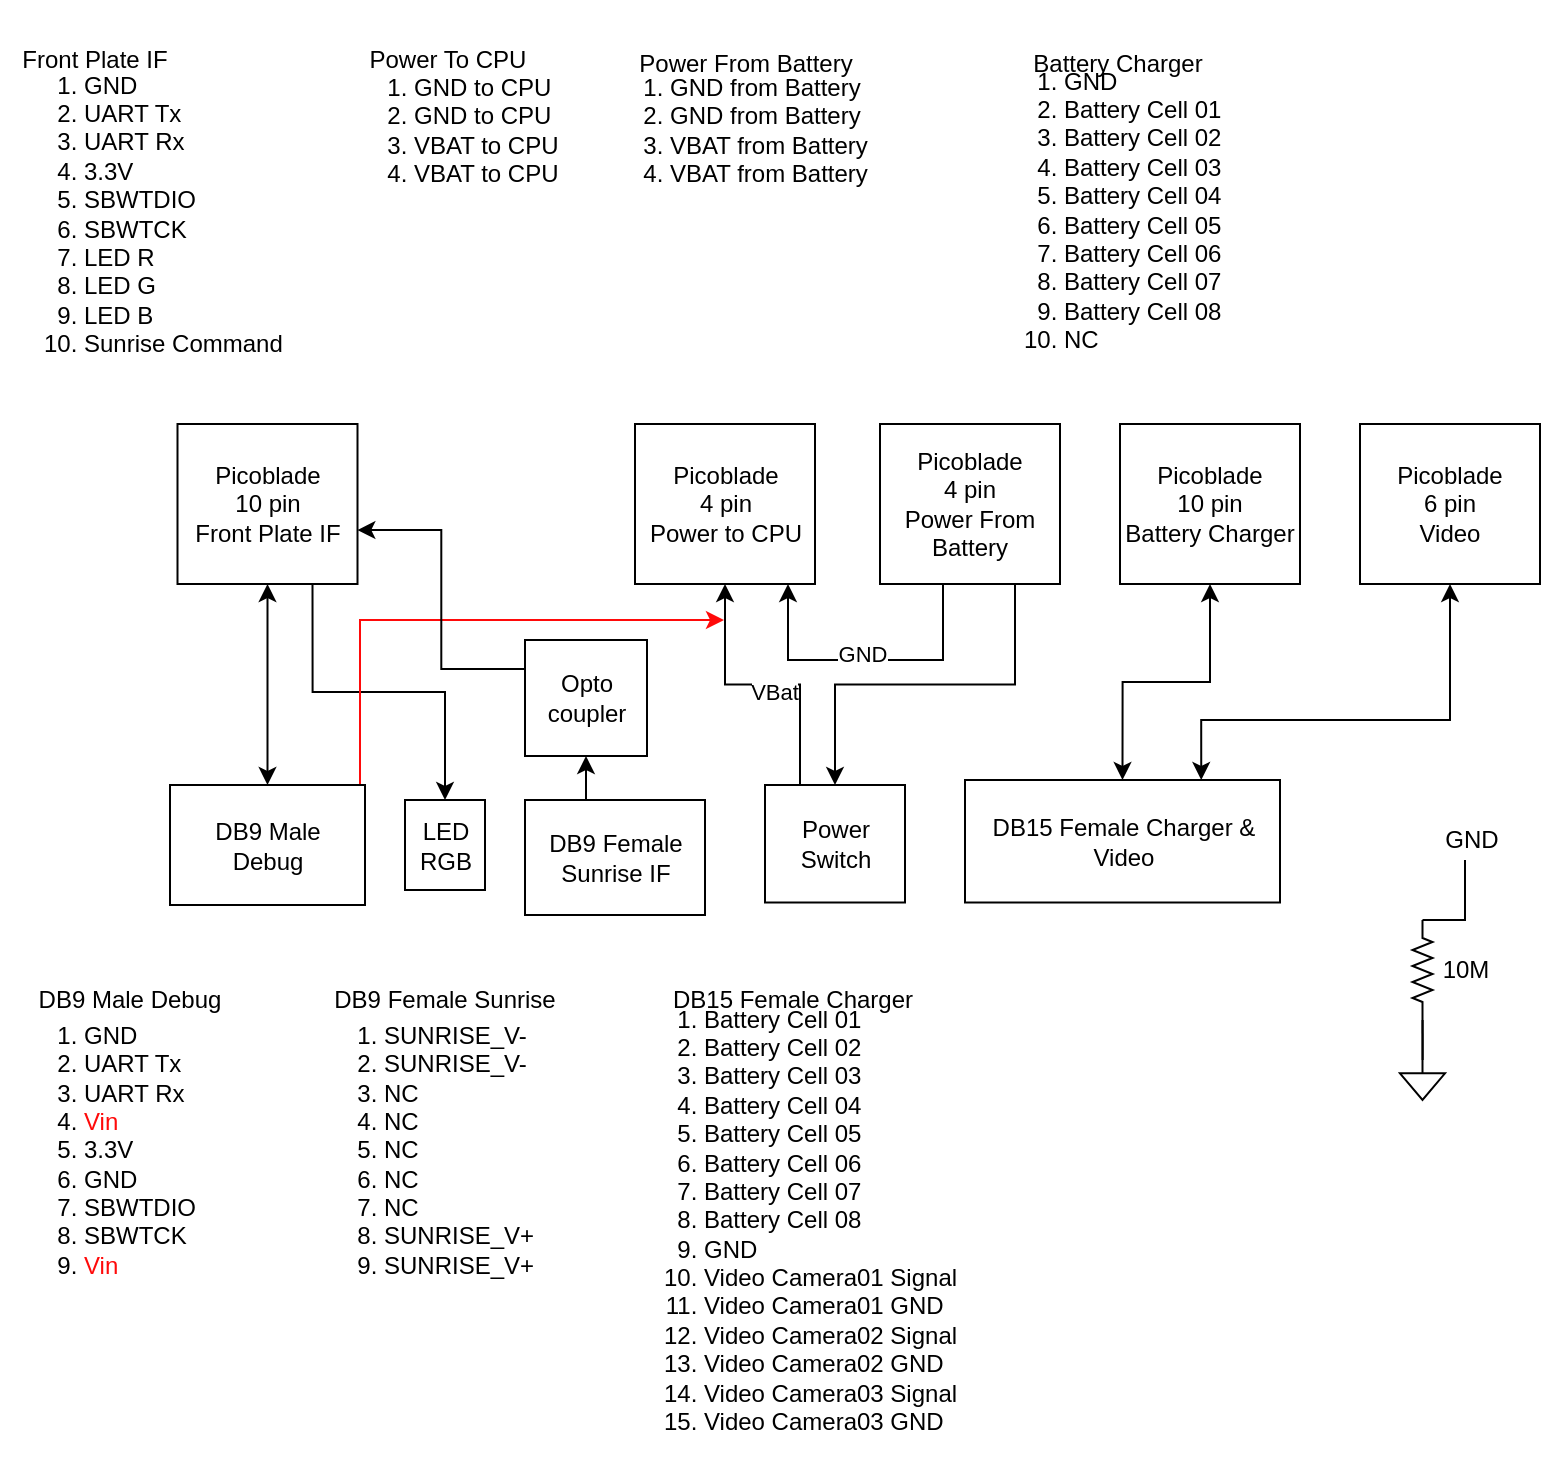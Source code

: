 <mxfile version="14.4.3" type="device"><diagram id="5UjlG-vwY6DJL8SfCzzS" name="Page-1"><mxGraphModel dx="1086" dy="926" grid="1" gridSize="10" guides="1" tooltips="1" connect="1" arrows="1" fold="1" page="1" pageScale="1" pageWidth="827" pageHeight="1169" math="0" shadow="0"><root><mxCell id="0"/><mxCell id="1" parent="0"/><mxCell id="OX6DVoQ7mE9q5qz9TaFt-33" style="edgeStyle=orthogonalEdgeStyle;rounded=0;orthogonalLoop=1;jettySize=auto;html=1;exitX=0.5;exitY=1;exitDx=0;exitDy=0;entryX=0.5;entryY=0;entryDx=0;entryDy=0;startArrow=classic;startFill=1;" parent="1" source="OX6DVoQ7mE9q5qz9TaFt-2" target="OX6DVoQ7mE9q5qz9TaFt-15" edge="1"><mxGeometry relative="1" as="geometry"/></mxCell><mxCell id="OX6DVoQ7mE9q5qz9TaFt-34" style="edgeStyle=orthogonalEdgeStyle;rounded=0;orthogonalLoop=1;jettySize=auto;html=1;exitX=0.75;exitY=1;exitDx=0;exitDy=0;entryX=0.5;entryY=0;entryDx=0;entryDy=0;startArrow=none;startFill=0;" parent="1" source="OX6DVoQ7mE9q5qz9TaFt-2" target="OX6DVoQ7mE9q5qz9TaFt-3" edge="1"><mxGeometry relative="1" as="geometry"/></mxCell><mxCell id="OX6DVoQ7mE9q5qz9TaFt-2" value="Picoblade &lt;br&gt;10 pin&lt;br&gt;Front Plate IF" style="rounded=0;whiteSpace=wrap;html=1;" parent="1" vertex="1"><mxGeometry x="118.75" y="412" width="90" height="80" as="geometry"/></mxCell><mxCell id="OX6DVoQ7mE9q5qz9TaFt-3" value="LED RGB" style="rounded=0;whiteSpace=wrap;html=1;" parent="1" vertex="1"><mxGeometry x="232.5" y="600" width="40" height="45" as="geometry"/></mxCell><mxCell id="OX6DVoQ7mE9q5qz9TaFt-4" value="DB15 Female Charger &amp;amp; Video" style="rounded=0;whiteSpace=wrap;html=1;" parent="1" vertex="1"><mxGeometry x="512.5" y="590" width="157.5" height="61.25" as="geometry"/></mxCell><mxCell id="OX6DVoQ7mE9q5qz9TaFt-29" style="edgeStyle=orthogonalEdgeStyle;rounded=0;orthogonalLoop=1;jettySize=auto;html=1;exitX=0.25;exitY=0;exitDx=0;exitDy=0;entryX=0.5;entryY=1;entryDx=0;entryDy=0;" parent="1" source="OX6DVoQ7mE9q5qz9TaFt-5" target="OX6DVoQ7mE9q5qz9TaFt-22" edge="1"><mxGeometry relative="1" as="geometry"/></mxCell><mxCell id="OX6DVoQ7mE9q5qz9TaFt-32" value="VBat" style="edgeLabel;html=1;align=center;verticalAlign=middle;resizable=0;points=[];" parent="OX6DVoQ7mE9q5qz9TaFt-29" vertex="1" connectable="0"><mxGeometry x="-0.076" y="3" relative="1" as="geometry"><mxPoint as="offset"/></mxGeometry></mxCell><mxCell id="OX6DVoQ7mE9q5qz9TaFt-5" value="Power Switch" style="rounded=0;whiteSpace=wrap;html=1;" parent="1" vertex="1"><mxGeometry x="412.5" y="592.5" width="70" height="58.75" as="geometry"/></mxCell><mxCell id="OX6DVoQ7mE9q5qz9TaFt-36" style="edgeStyle=orthogonalEdgeStyle;rounded=0;orthogonalLoop=1;jettySize=auto;html=1;exitX=0.5;exitY=0;exitDx=0;exitDy=0;entryX=0.5;entryY=1;entryDx=0;entryDy=0;startArrow=none;startFill=0;" parent="1" source="OX6DVoQ7mE9q5qz9TaFt-6" target="OX6DVoQ7mE9q5qz9TaFt-35" edge="1"><mxGeometry relative="1" as="geometry"/></mxCell><mxCell id="OX6DVoQ7mE9q5qz9TaFt-6" value="DB9 Female&lt;br&gt;Sunrise IF" style="rounded=0;whiteSpace=wrap;html=1;" parent="1" vertex="1"><mxGeometry x="292.5" y="600" width="90" height="57.5" as="geometry"/></mxCell><mxCell id="OX6DVoQ7mE9q5qz9TaFt-7" value="" style="pointerEvents=1;verticalLabelPosition=bottom;shadow=0;dashed=0;align=center;html=1;verticalAlign=top;shape=mxgraph.electrical.signal_sources.signal_ground;" parent="1" vertex="1"><mxGeometry x="730" y="730" width="22.5" height="20" as="geometry"/></mxCell><mxCell id="OX6DVoQ7mE9q5qz9TaFt-8" style="edgeStyle=orthogonalEdgeStyle;rounded=0;orthogonalLoop=1;jettySize=auto;html=1;exitX=1;exitY=0.5;exitDx=0;exitDy=0;exitPerimeter=0;endArrow=none;endFill=0;" parent="1" source="OX6DVoQ7mE9q5qz9TaFt-11" target="OX6DVoQ7mE9q5qz9TaFt-7" edge="1"><mxGeometry relative="1" as="geometry"/></mxCell><mxCell id="OX6DVoQ7mE9q5qz9TaFt-9" style="edgeStyle=orthogonalEdgeStyle;rounded=0;orthogonalLoop=1;jettySize=auto;html=1;exitX=0;exitY=0.5;exitDx=0;exitDy=0;exitPerimeter=0;entryX=1;entryY=1;entryDx=0;entryDy=0;endArrow=none;endFill=0;" parent="1" source="OX6DVoQ7mE9q5qz9TaFt-11" edge="1"><mxGeometry relative="1" as="geometry"><mxPoint x="762.5" y="630" as="targetPoint"/></mxGeometry></mxCell><mxCell id="OX6DVoQ7mE9q5qz9TaFt-10" value="" style="edgeStyle=orthogonalEdgeStyle;rounded=0;orthogonalLoop=1;jettySize=auto;html=1;endArrow=none;endFill=0;" parent="1" source="OX6DVoQ7mE9q5qz9TaFt-11" target="OX6DVoQ7mE9q5qz9TaFt-7" edge="1"><mxGeometry relative="1" as="geometry"/></mxCell><mxCell id="OX6DVoQ7mE9q5qz9TaFt-11" value="" style="pointerEvents=1;verticalLabelPosition=bottom;shadow=0;dashed=0;align=center;html=1;verticalAlign=top;shape=mxgraph.electrical.resistors.resistor_2;direction=south;" parent="1" vertex="1"><mxGeometry x="736.25" y="660" width="10" height="50" as="geometry"/></mxCell><mxCell id="OX6DVoQ7mE9q5qz9TaFt-13" value="10M" style="text;html=1;strokeColor=none;fillColor=none;align=center;verticalAlign=middle;whiteSpace=wrap;rounded=0;" parent="1" vertex="1"><mxGeometry x="742.5" y="675" width="40" height="20" as="geometry"/></mxCell><mxCell id="RF3ZaSTbOFlDycm-jJLf-1" style="edgeStyle=orthogonalEdgeStyle;rounded=0;orthogonalLoop=1;jettySize=auto;html=1;exitX=0.962;exitY=-0.001;exitDx=0;exitDy=0;exitPerimeter=0;fillColor=#f8cecc;strokeColor=#FF0A0A;" edge="1" parent="1" source="OX6DVoQ7mE9q5qz9TaFt-15"><mxGeometry relative="1" as="geometry"><mxPoint x="392" y="510" as="targetPoint"/><Array as="points"><mxPoint x="210" y="592"/><mxPoint x="210" y="510"/></Array></mxGeometry></mxCell><mxCell id="OX6DVoQ7mE9q5qz9TaFt-15" value="DB9 Male&lt;br&gt;Debug" style="rounded=0;whiteSpace=wrap;html=1;" parent="1" vertex="1"><mxGeometry x="115" y="592.5" width="97.5" height="60" as="geometry"/></mxCell><mxCell id="OX6DVoQ7mE9q5qz9TaFt-16" value="&lt;ol&gt;&lt;li&gt;GND&lt;/li&gt;&lt;li&gt;UART Tx&lt;/li&gt;&lt;li&gt;UART Rx&lt;/li&gt;&lt;li&gt;3.3V&lt;/li&gt;&lt;li&gt;SBWTDIO&lt;/li&gt;&lt;li&gt;SBWTCK&lt;/li&gt;&lt;li&gt;LED R&lt;/li&gt;&lt;li&gt;LED G&lt;/li&gt;&lt;li&gt;LED B&lt;/li&gt;&lt;li&gt;Sunrise Command&lt;/li&gt;&lt;/ol&gt;" style="text;html=1;strokeColor=none;fillColor=none;align=left;verticalAlign=middle;whiteSpace=wrap;rounded=0;" parent="1" vertex="1"><mxGeometry x="30" y="242" width="150" height="130" as="geometry"/></mxCell><mxCell id="OX6DVoQ7mE9q5qz9TaFt-17" value="Front Plate IF" style="text;html=1;strokeColor=none;fillColor=none;align=center;verticalAlign=middle;whiteSpace=wrap;rounded=0;" parent="1" vertex="1"><mxGeometry x="40" y="220" width="75" height="20" as="geometry"/></mxCell><mxCell id="OX6DVoQ7mE9q5qz9TaFt-18" value="&lt;ol&gt;&lt;li&gt;GND&lt;/li&gt;&lt;li&gt;UART Tx&lt;/li&gt;&lt;li&gt;UART Rx&lt;/li&gt;&lt;li&gt;&lt;font color=&quot;#ff0a0a&quot;&gt;Vin&lt;/font&gt;&lt;/li&gt;&lt;li&gt;3.3V&lt;/li&gt;&lt;li&gt;GND&lt;/li&gt;&lt;li&gt;SBWTDIO&lt;/li&gt;&lt;li&gt;SBWTCK&lt;/li&gt;&lt;li&gt;&lt;font color=&quot;#ff0a0a&quot;&gt;Vin&lt;/font&gt;&lt;/li&gt;&lt;/ol&gt;" style="text;html=1;strokeColor=none;fillColor=none;align=left;verticalAlign=middle;whiteSpace=wrap;rounded=0;" parent="1" vertex="1"><mxGeometry x="30" y="710" width="130" height="130" as="geometry"/></mxCell><mxCell id="OX6DVoQ7mE9q5qz9TaFt-19" value="DB9 Male Debug" style="text;html=1;strokeColor=none;fillColor=none;align=center;verticalAlign=middle;whiteSpace=wrap;rounded=0;" parent="1" vertex="1"><mxGeometry x="45" y="690" width="100" height="20" as="geometry"/></mxCell><mxCell id="OX6DVoQ7mE9q5qz9TaFt-20" value="&lt;ol&gt;&lt;li&gt;SUNRISE_V-&lt;/li&gt;&lt;li&gt;SUNRISE_V-&lt;/li&gt;&lt;li&gt;NC&lt;/li&gt;&lt;li&gt;NC&lt;/li&gt;&lt;li&gt;NC&lt;/li&gt;&lt;li&gt;NC&lt;/li&gt;&lt;li&gt;NC&lt;/li&gt;&lt;li&gt;SUNRISE_V+&lt;/li&gt;&lt;li&gt;SUNRISE_V+&lt;/li&gt;&lt;/ol&gt;" style="text;html=1;strokeColor=none;fillColor=none;align=left;verticalAlign=middle;whiteSpace=wrap;rounded=0;" parent="1" vertex="1"><mxGeometry x="180" y="710" width="130" height="130" as="geometry"/></mxCell><mxCell id="OX6DVoQ7mE9q5qz9TaFt-21" value="DB9 Female Sunrise" style="text;html=1;strokeColor=none;fillColor=none;align=center;verticalAlign=middle;whiteSpace=wrap;rounded=0;" parent="1" vertex="1"><mxGeometry x="195" y="690" width="115" height="20" as="geometry"/></mxCell><mxCell id="OX6DVoQ7mE9q5qz9TaFt-22" value="Picoblade &lt;br&gt;4 pin&lt;br&gt;Power to CPU" style="rounded=0;whiteSpace=wrap;html=1;" parent="1" vertex="1"><mxGeometry x="347.5" y="412" width="90" height="80" as="geometry"/></mxCell><mxCell id="OX6DVoQ7mE9q5qz9TaFt-23" value="&lt;ol&gt;&lt;li&gt;GND from Battery&lt;/li&gt;&lt;li&gt;GND&amp;nbsp;from Battery&lt;/li&gt;&lt;li&gt;VBAT from Battery&lt;/li&gt;&lt;li&gt;VBAT from Battery&lt;/li&gt;&lt;/ol&gt;" style="text;html=1;strokeColor=none;fillColor=none;align=left;verticalAlign=middle;whiteSpace=wrap;rounded=0;" parent="1" vertex="1"><mxGeometry x="322.5" y="200" width="150" height="130" as="geometry"/></mxCell><mxCell id="OX6DVoQ7mE9q5qz9TaFt-24" value="Power From Battery" style="text;html=1;strokeColor=none;fillColor=none;align=center;verticalAlign=middle;whiteSpace=wrap;rounded=0;" parent="1" vertex="1"><mxGeometry x="343.75" y="222" width="117.5" height="20" as="geometry"/></mxCell><mxCell id="OX6DVoQ7mE9q5qz9TaFt-28" style="edgeStyle=orthogonalEdgeStyle;rounded=0;orthogonalLoop=1;jettySize=auto;html=1;exitX=0.75;exitY=1;exitDx=0;exitDy=0;" parent="1" source="OX6DVoQ7mE9q5qz9TaFt-25" target="OX6DVoQ7mE9q5qz9TaFt-5" edge="1"><mxGeometry relative="1" as="geometry"/></mxCell><mxCell id="OX6DVoQ7mE9q5qz9TaFt-30" style="edgeStyle=orthogonalEdgeStyle;rounded=0;orthogonalLoop=1;jettySize=auto;html=1;exitX=0.25;exitY=1;exitDx=0;exitDy=0;entryX=0.75;entryY=1;entryDx=0;entryDy=0;" parent="1" edge="1"><mxGeometry relative="1" as="geometry"><Array as="points"><mxPoint x="502" y="530"/><mxPoint x="424" y="530"/></Array><mxPoint x="501.5" y="492" as="sourcePoint"/><mxPoint x="424.0" y="492" as="targetPoint"/></mxGeometry></mxCell><mxCell id="OX6DVoQ7mE9q5qz9TaFt-31" value="GND" style="edgeLabel;html=1;align=center;verticalAlign=middle;resizable=0;points=[];" parent="OX6DVoQ7mE9q5qz9TaFt-30" vertex="1" connectable="0"><mxGeometry x="0.165" y="-3" relative="1" as="geometry"><mxPoint x="11.19" as="offset"/></mxGeometry></mxCell><mxCell id="OX6DVoQ7mE9q5qz9TaFt-25" value="Picoblade &lt;br&gt;4 pin&lt;br&gt;Power From Battery" style="rounded=0;whiteSpace=wrap;html=1;" parent="1" vertex="1"><mxGeometry x="470" y="412" width="90" height="80" as="geometry"/></mxCell><mxCell id="OX6DVoQ7mE9q5qz9TaFt-26" value="&lt;ol&gt;&lt;li&gt;&lt;span&gt;GND to CPU&lt;/span&gt;&lt;br&gt;&lt;/li&gt;&lt;li&gt;GND to CPU&lt;/li&gt;&lt;li&gt;VBAT to CPU&lt;/li&gt;&lt;li&gt;VBAT to CPU&lt;/li&gt;&lt;/ol&gt;" style="text;html=1;strokeColor=none;fillColor=none;align=left;verticalAlign=middle;whiteSpace=wrap;rounded=0;" parent="1" vertex="1"><mxGeometry x="195" y="200" width="150" height="130" as="geometry"/></mxCell><mxCell id="OX6DVoQ7mE9q5qz9TaFt-27" value="Power To CPU" style="text;html=1;strokeColor=none;fillColor=none;align=center;verticalAlign=middle;whiteSpace=wrap;rounded=0;" parent="1" vertex="1"><mxGeometry x="195" y="220" width="117.5" height="20" as="geometry"/></mxCell><mxCell id="OX6DVoQ7mE9q5qz9TaFt-37" style="edgeStyle=orthogonalEdgeStyle;rounded=0;orthogonalLoop=1;jettySize=auto;html=1;exitX=0;exitY=0.25;exitDx=0;exitDy=0;entryX=0.999;entryY=0.663;entryDx=0;entryDy=0;entryPerimeter=0;startArrow=none;startFill=0;" parent="1" source="OX6DVoQ7mE9q5qz9TaFt-35" target="OX6DVoQ7mE9q5qz9TaFt-2" edge="1"><mxGeometry relative="1" as="geometry"/></mxCell><mxCell id="OX6DVoQ7mE9q5qz9TaFt-35" value="Opto coupler" style="rounded=0;whiteSpace=wrap;html=1;" parent="1" vertex="1"><mxGeometry x="292.5" y="520" width="61" height="58" as="geometry"/></mxCell><mxCell id="OX6DVoQ7mE9q5qz9TaFt-43" style="edgeStyle=orthogonalEdgeStyle;rounded=0;orthogonalLoop=1;jettySize=auto;html=1;exitX=0.5;exitY=1;exitDx=0;exitDy=0;entryX=0.5;entryY=0;entryDx=0;entryDy=0;startArrow=classic;startFill=1;" parent="1" source="OX6DVoQ7mE9q5qz9TaFt-38" target="OX6DVoQ7mE9q5qz9TaFt-4" edge="1"><mxGeometry relative="1" as="geometry"/></mxCell><mxCell id="OX6DVoQ7mE9q5qz9TaFt-38" value="Picoblade &lt;br&gt;10 pin&lt;br&gt;Battery Charger" style="rounded=0;whiteSpace=wrap;html=1;" parent="1" vertex="1"><mxGeometry x="590" y="412" width="90" height="80" as="geometry"/></mxCell><mxCell id="OX6DVoQ7mE9q5qz9TaFt-41" value="&lt;ol&gt;&lt;li&gt;GND&lt;/li&gt;&lt;li&gt;Battery Cell 01&lt;/li&gt;&lt;li&gt;Battery Cell 02&lt;/li&gt;&lt;li&gt;Battery Cell 03&lt;/li&gt;&lt;li&gt;Battery Cell 04&lt;/li&gt;&lt;li&gt;Battery Cell 05&lt;/li&gt;&lt;li&gt;Battery Cell 06&lt;/li&gt;&lt;li&gt;Battery Cell 07&lt;/li&gt;&lt;li&gt;Battery Cell 08&lt;/li&gt;&lt;li&gt;NC&lt;/li&gt;&lt;/ol&gt;" style="text;html=1;strokeColor=none;fillColor=none;align=left;verticalAlign=middle;whiteSpace=wrap;rounded=0;" parent="1" vertex="1"><mxGeometry x="520" y="240" width="150" height="130" as="geometry"/></mxCell><mxCell id="OX6DVoQ7mE9q5qz9TaFt-42" value="Battery Charger" style="text;html=1;strokeColor=none;fillColor=none;align=center;verticalAlign=middle;whiteSpace=wrap;rounded=0;" parent="1" vertex="1"><mxGeometry x="530" y="222" width="117.5" height="20" as="geometry"/></mxCell><mxCell id="OX6DVoQ7mE9q5qz9TaFt-44" value="GND" style="text;html=1;strokeColor=none;fillColor=none;align=center;verticalAlign=middle;whiteSpace=wrap;rounded=0;" parent="1" vertex="1"><mxGeometry x="746.25" y="610" width="40" height="20" as="geometry"/></mxCell><mxCell id="OX6DVoQ7mE9q5qz9TaFt-46" style="edgeStyle=orthogonalEdgeStyle;rounded=0;orthogonalLoop=1;jettySize=auto;html=1;exitX=0.5;exitY=1;exitDx=0;exitDy=0;entryX=0.75;entryY=0;entryDx=0;entryDy=0;startArrow=classic;startFill=1;" parent="1" source="OX6DVoQ7mE9q5qz9TaFt-45" target="OX6DVoQ7mE9q5qz9TaFt-4" edge="1"><mxGeometry relative="1" as="geometry"><mxPoint x="674.375" y="590" as="targetPoint"/><Array as="points"><mxPoint x="755" y="560"/><mxPoint x="631" y="560"/></Array></mxGeometry></mxCell><mxCell id="OX6DVoQ7mE9q5qz9TaFt-45" value="Picoblade &lt;br&gt;6 pin&lt;br&gt;Video" style="rounded=0;whiteSpace=wrap;html=1;" parent="1" vertex="1"><mxGeometry x="710" y="412" width="90" height="80" as="geometry"/></mxCell><mxCell id="OX6DVoQ7mE9q5qz9TaFt-48" value="&lt;ol&gt;&lt;li&gt;&lt;span&gt;Battery Cell 01&lt;/span&gt;&lt;br&gt;&lt;/li&gt;&lt;li&gt;Battery Cell 02&lt;/li&gt;&lt;li&gt;Battery Cell 03&lt;/li&gt;&lt;li&gt;Battery Cell 04&lt;/li&gt;&lt;li&gt;Battery Cell 05&lt;/li&gt;&lt;li&gt;Battery Cell 06&lt;/li&gt;&lt;li&gt;Battery Cell 07&lt;/li&gt;&lt;li&gt;Battery Cell 08&lt;/li&gt;&lt;li&gt;GND&lt;/li&gt;&lt;li&gt;Video Camera01 Signal&lt;/li&gt;&lt;li&gt;Video Camera01 GND&lt;/li&gt;&lt;li&gt;Video Camera02 Signal&lt;/li&gt;&lt;li&gt;Video Camera02 GND&lt;/li&gt;&lt;li&gt;Video Camera03 Signal&lt;/li&gt;&lt;li&gt;Video Camera03 GND&lt;/li&gt;&lt;/ol&gt;" style="text;html=1;strokeColor=none;fillColor=none;align=left;verticalAlign=middle;whiteSpace=wrap;rounded=0;" parent="1" vertex="1"><mxGeometry x="340" y="690" width="190" height="240" as="geometry"/></mxCell><mxCell id="OX6DVoQ7mE9q5qz9TaFt-49" value="DB15 Female Charger" style="text;html=1;strokeColor=none;fillColor=none;align=center;verticalAlign=middle;whiteSpace=wrap;rounded=0;" parent="1" vertex="1"><mxGeometry x="363" y="690" width="127" height="20" as="geometry"/></mxCell></root></mxGraphModel></diagram></mxfile>